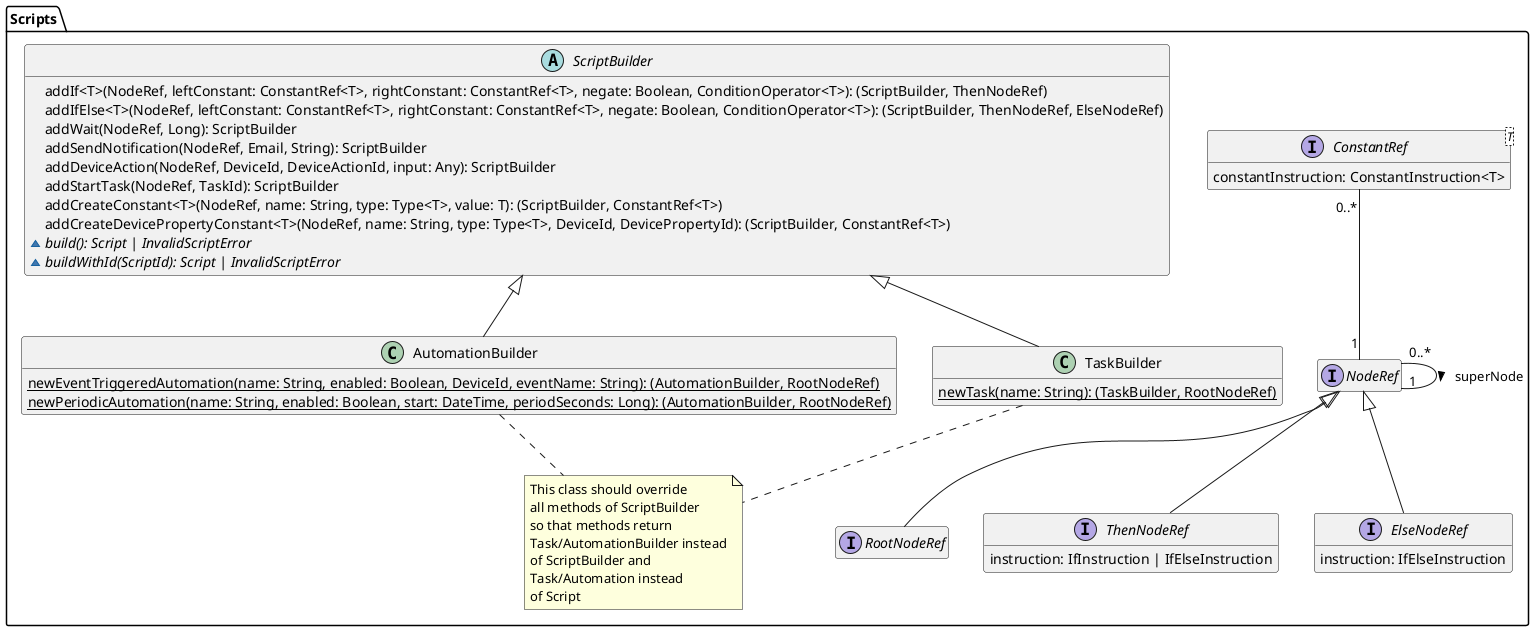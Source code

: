 @startuml scripts-builders-domain-model

hide empty members

package "Scripts" {
    interface NodeRef

    interface RootNodeRef extends NodeRef
    interface ThenNodeRef extends NodeRef {
        instruction: IfInstruction | IfElseInstruction
    }
    interface ElseNodeRef extends NodeRef {
        instruction: IfElseInstruction
    }
    interface ConstantRef<T> {
        constantInstruction: ConstantInstruction<T>
    }

    abstract class ScriptBuilder {
        addIf<T>(NodeRef, leftConstant: ConstantRef<T>, rightConstant: ConstantRef<T>, negate: Boolean, ConditionOperator<T>): (ScriptBuilder, ThenNodeRef)
        addIfElse<T>(NodeRef, leftConstant: ConstantRef<T>, rightConstant: ConstantRef<T>, negate: Boolean, ConditionOperator<T>): (ScriptBuilder, ThenNodeRef, ElseNodeRef)
        addWait(NodeRef, Long): ScriptBuilder
        addSendNotification(NodeRef, Email, String): ScriptBuilder
        addDeviceAction(NodeRef, DeviceId, DeviceActionId, input: Any): ScriptBuilder
        addStartTask(NodeRef, TaskId): ScriptBuilder
        addCreateConstant<T>(NodeRef, name: String, type: Type<T>, value: T): (ScriptBuilder, ConstantRef<T>)
        addCreateDevicePropertyConstant<T>(NodeRef, name: String, type: Type<T>, DeviceId, DevicePropertyId): (ScriptBuilder, ConstantRef<T>)
        {abstract} ~ build(): Script | InvalidScriptError
        {abstract} ~ buildWithId(ScriptId): Script | InvalidScriptError
    }

    ' It may be useful to use composition instead of inheritance for Task and Automations with regards to Script
    class TaskBuilder extends ScriptBuilder {
        {static} newTask(name: String): (TaskBuilder, RootNodeRef)
    }
    class AutomationBuilder extends ScriptBuilder {
        {static} newEventTriggeredAutomation(name: String, enabled: Boolean, DeviceId, eventName: String): (AutomationBuilder, RootNodeRef)
        {static} newPeriodicAutomation(name: String, enabled: Boolean, start: DateTime, periodSeconds: Long): (AutomationBuilder, RootNodeRef)
    }
    note as ScriptBuilderNote
        This class should override
        all methods of ScriptBuilder
        so that methods return 
        Task/AutomationBuilder instead
        of ScriptBuilder and 
        Task/Automation instead
        of Script
    end note

    ScriptBuilderNote .u. TaskBuilder
    ScriptBuilderNote .u. AutomationBuilder
    ConstantRef "0..*" -- "1" NodeRef
    NodeRef "0..*" -- "1" NodeRef: superNode >
}

@enduml
